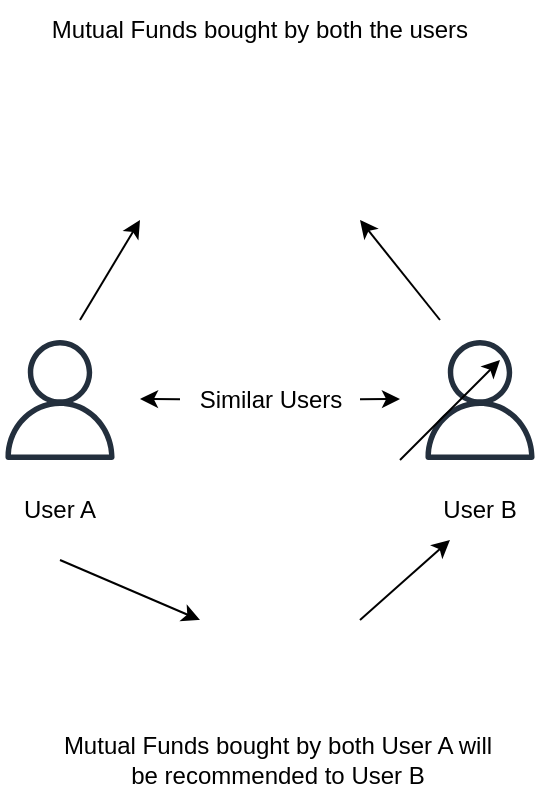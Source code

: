 <mxfile version="16.2.7" type="github">
  <diagram id="yNg8fXrAm-MrCsedrM9f" name="Page-1">
    <mxGraphModel dx="938" dy="547" grid="1" gridSize="10" guides="1" tooltips="1" connect="1" arrows="1" fold="1" page="1" pageScale="1" pageWidth="850" pageHeight="1100" background="none" math="0" shadow="0">
      <root>
        <mxCell id="0" />
        <mxCell id="1" parent="0" />
        <mxCell id="q22CciQoSYREGAeda4IG-5" value="" style="endArrow=classic;startArrow=none;html=1;rounded=0;" parent="1" edge="1" source="sYvRmeqlsZWl2c47sikl-3">
          <mxGeometry width="50" height="50" relative="1" as="geometry">
            <mxPoint x="270" y="249.5" as="sourcePoint" />
            <mxPoint x="400" y="249.5" as="targetPoint" />
          </mxGeometry>
        </mxCell>
        <mxCell id="q22CciQoSYREGAeda4IG-6" value="" style="shape=image;html=1;verticalAlign=top;verticalLabelPosition=bottom;labelBackgroundColor=#ffffff;imageAspect=0;aspect=fixed;image=https://cdn1.iconfinder.com/data/icons/smartphone-signal-5g-trading/64/Smartphone_Trading-128.png;imageBackground=none;" parent="1" vertex="1">
          <mxGeometry x="250" y="90" width="60" height="60" as="geometry" />
        </mxCell>
        <mxCell id="q22CciQoSYREGAeda4IG-10" value="" style="sketch=0;outlineConnect=0;fontColor=#232F3E;gradientColor=none;fillColor=#232F3D;strokeColor=none;dashed=0;verticalLabelPosition=bottom;verticalAlign=top;align=center;html=1;fontSize=12;fontStyle=0;aspect=fixed;pointerEvents=1;shape=mxgraph.aws4.user;" parent="1" vertex="1">
          <mxGeometry x="200" y="220" width="60" height="60" as="geometry" />
        </mxCell>
        <mxCell id="q22CciQoSYREGAeda4IG-11" value="" style="shape=image;html=1;verticalAlign=top;verticalLabelPosition=bottom;labelBackgroundColor=#ffffff;imageAspect=0;aspect=fixed;image=https://cdn1.iconfinder.com/data/icons/smartphone-signal-5g-trading/64/Smartphone_Trading-128.png;imageBackground=none;" parent="1" vertex="1">
          <mxGeometry x="340" y="90" width="60" height="60" as="geometry" />
        </mxCell>
        <mxCell id="sYvRmeqlsZWl2c47sikl-1" value="" style="sketch=0;outlineConnect=0;fontColor=#232F3E;gradientColor=none;fillColor=#232F3D;strokeColor=none;dashed=0;verticalLabelPosition=bottom;verticalAlign=top;align=center;html=1;fontSize=12;fontStyle=0;aspect=fixed;pointerEvents=1;shape=mxgraph.aws4.user;" vertex="1" parent="1">
          <mxGeometry x="410" y="220" width="60" height="60" as="geometry" />
        </mxCell>
        <mxCell id="sYvRmeqlsZWl2c47sikl-2" value="" style="shape=image;html=1;verticalAlign=top;verticalLabelPosition=bottom;labelBackgroundColor=#ffffff;imageAspect=0;aspect=fixed;image=https://cdn1.iconfinder.com/data/icons/smartphone-signal-5g-trading/64/Smartphone_Trading-128.png" vertex="1" parent="1">
          <mxGeometry x="310" y="340" width="58" height="58" as="geometry" />
        </mxCell>
        <mxCell id="sYvRmeqlsZWl2c47sikl-3" value="Similar Users" style="text;html=1;align=center;verticalAlign=middle;resizable=0;points=[];autosize=1;strokeColor=none;fillColor=none;" vertex="1" parent="1">
          <mxGeometry x="290" y="240" width="90" height="20" as="geometry" />
        </mxCell>
        <mxCell id="sYvRmeqlsZWl2c47sikl-4" value="" style="endArrow=none;startArrow=classic;html=1;rounded=0;" edge="1" parent="1" target="sYvRmeqlsZWl2c47sikl-3">
          <mxGeometry width="50" height="50" relative="1" as="geometry">
            <mxPoint x="270" y="249.5" as="sourcePoint" />
            <mxPoint x="400" y="249.5" as="targetPoint" />
          </mxGeometry>
        </mxCell>
        <mxCell id="sYvRmeqlsZWl2c47sikl-5" value="" style="endArrow=classic;html=1;rounded=0;" edge="1" parent="1">
          <mxGeometry width="50" height="50" relative="1" as="geometry">
            <mxPoint x="240" y="210" as="sourcePoint" />
            <mxPoint x="270" y="160" as="targetPoint" />
          </mxGeometry>
        </mxCell>
        <mxCell id="sYvRmeqlsZWl2c47sikl-6" value="" style="endArrow=classic;html=1;rounded=0;" edge="1" parent="1">
          <mxGeometry width="50" height="50" relative="1" as="geometry">
            <mxPoint x="420" y="210" as="sourcePoint" />
            <mxPoint x="380" y="160" as="targetPoint" />
          </mxGeometry>
        </mxCell>
        <mxCell id="sYvRmeqlsZWl2c47sikl-10" value="Mutual Funds bought by both the users" style="text;html=1;strokeColor=none;fillColor=none;align=center;verticalAlign=middle;whiteSpace=wrap;rounded=0;" vertex="1" parent="1">
          <mxGeometry x="210" y="50" width="240" height="30" as="geometry" />
        </mxCell>
        <mxCell id="sYvRmeqlsZWl2c47sikl-11" value="User A" style="text;html=1;strokeColor=none;fillColor=none;align=center;verticalAlign=middle;whiteSpace=wrap;rounded=0;" vertex="1" parent="1">
          <mxGeometry x="200" y="290" width="60" height="30" as="geometry" />
        </mxCell>
        <mxCell id="sYvRmeqlsZWl2c47sikl-12" value="User B" style="text;html=1;strokeColor=none;fillColor=none;align=center;verticalAlign=middle;whiteSpace=wrap;rounded=0;" vertex="1" parent="1">
          <mxGeometry x="410" y="290" width="60" height="30" as="geometry" />
        </mxCell>
        <mxCell id="sYvRmeqlsZWl2c47sikl-14" value="" style="endArrow=classic;html=1;rounded=0;entryX=0.25;entryY=1;entryDx=0;entryDy=0;" edge="1" parent="1" target="sYvRmeqlsZWl2c47sikl-12">
          <mxGeometry width="50" height="50" relative="1" as="geometry">
            <mxPoint x="380" y="360" as="sourcePoint" />
            <mxPoint x="430" y="310" as="targetPoint" />
          </mxGeometry>
        </mxCell>
        <mxCell id="sYvRmeqlsZWl2c47sikl-15" value="" style="endArrow=classic;html=1;rounded=0;" edge="1" parent="1">
          <mxGeometry width="50" height="50" relative="1" as="geometry">
            <mxPoint x="400" y="280" as="sourcePoint" />
            <mxPoint x="450" y="230" as="targetPoint" />
          </mxGeometry>
        </mxCell>
        <mxCell id="sYvRmeqlsZWl2c47sikl-16" value="" style="endArrow=classic;html=1;rounded=0;" edge="1" parent="1">
          <mxGeometry width="50" height="50" relative="1" as="geometry">
            <mxPoint x="230" y="330" as="sourcePoint" />
            <mxPoint x="300" y="360" as="targetPoint" />
          </mxGeometry>
        </mxCell>
        <mxCell id="sYvRmeqlsZWl2c47sikl-17" value="Mutual Funds bought by both User A will be recommended to User B" style="text;html=1;strokeColor=none;fillColor=none;align=center;verticalAlign=middle;whiteSpace=wrap;rounded=0;" vertex="1" parent="1">
          <mxGeometry x="229" y="410" width="220" height="40" as="geometry" />
        </mxCell>
      </root>
    </mxGraphModel>
  </diagram>
</mxfile>
